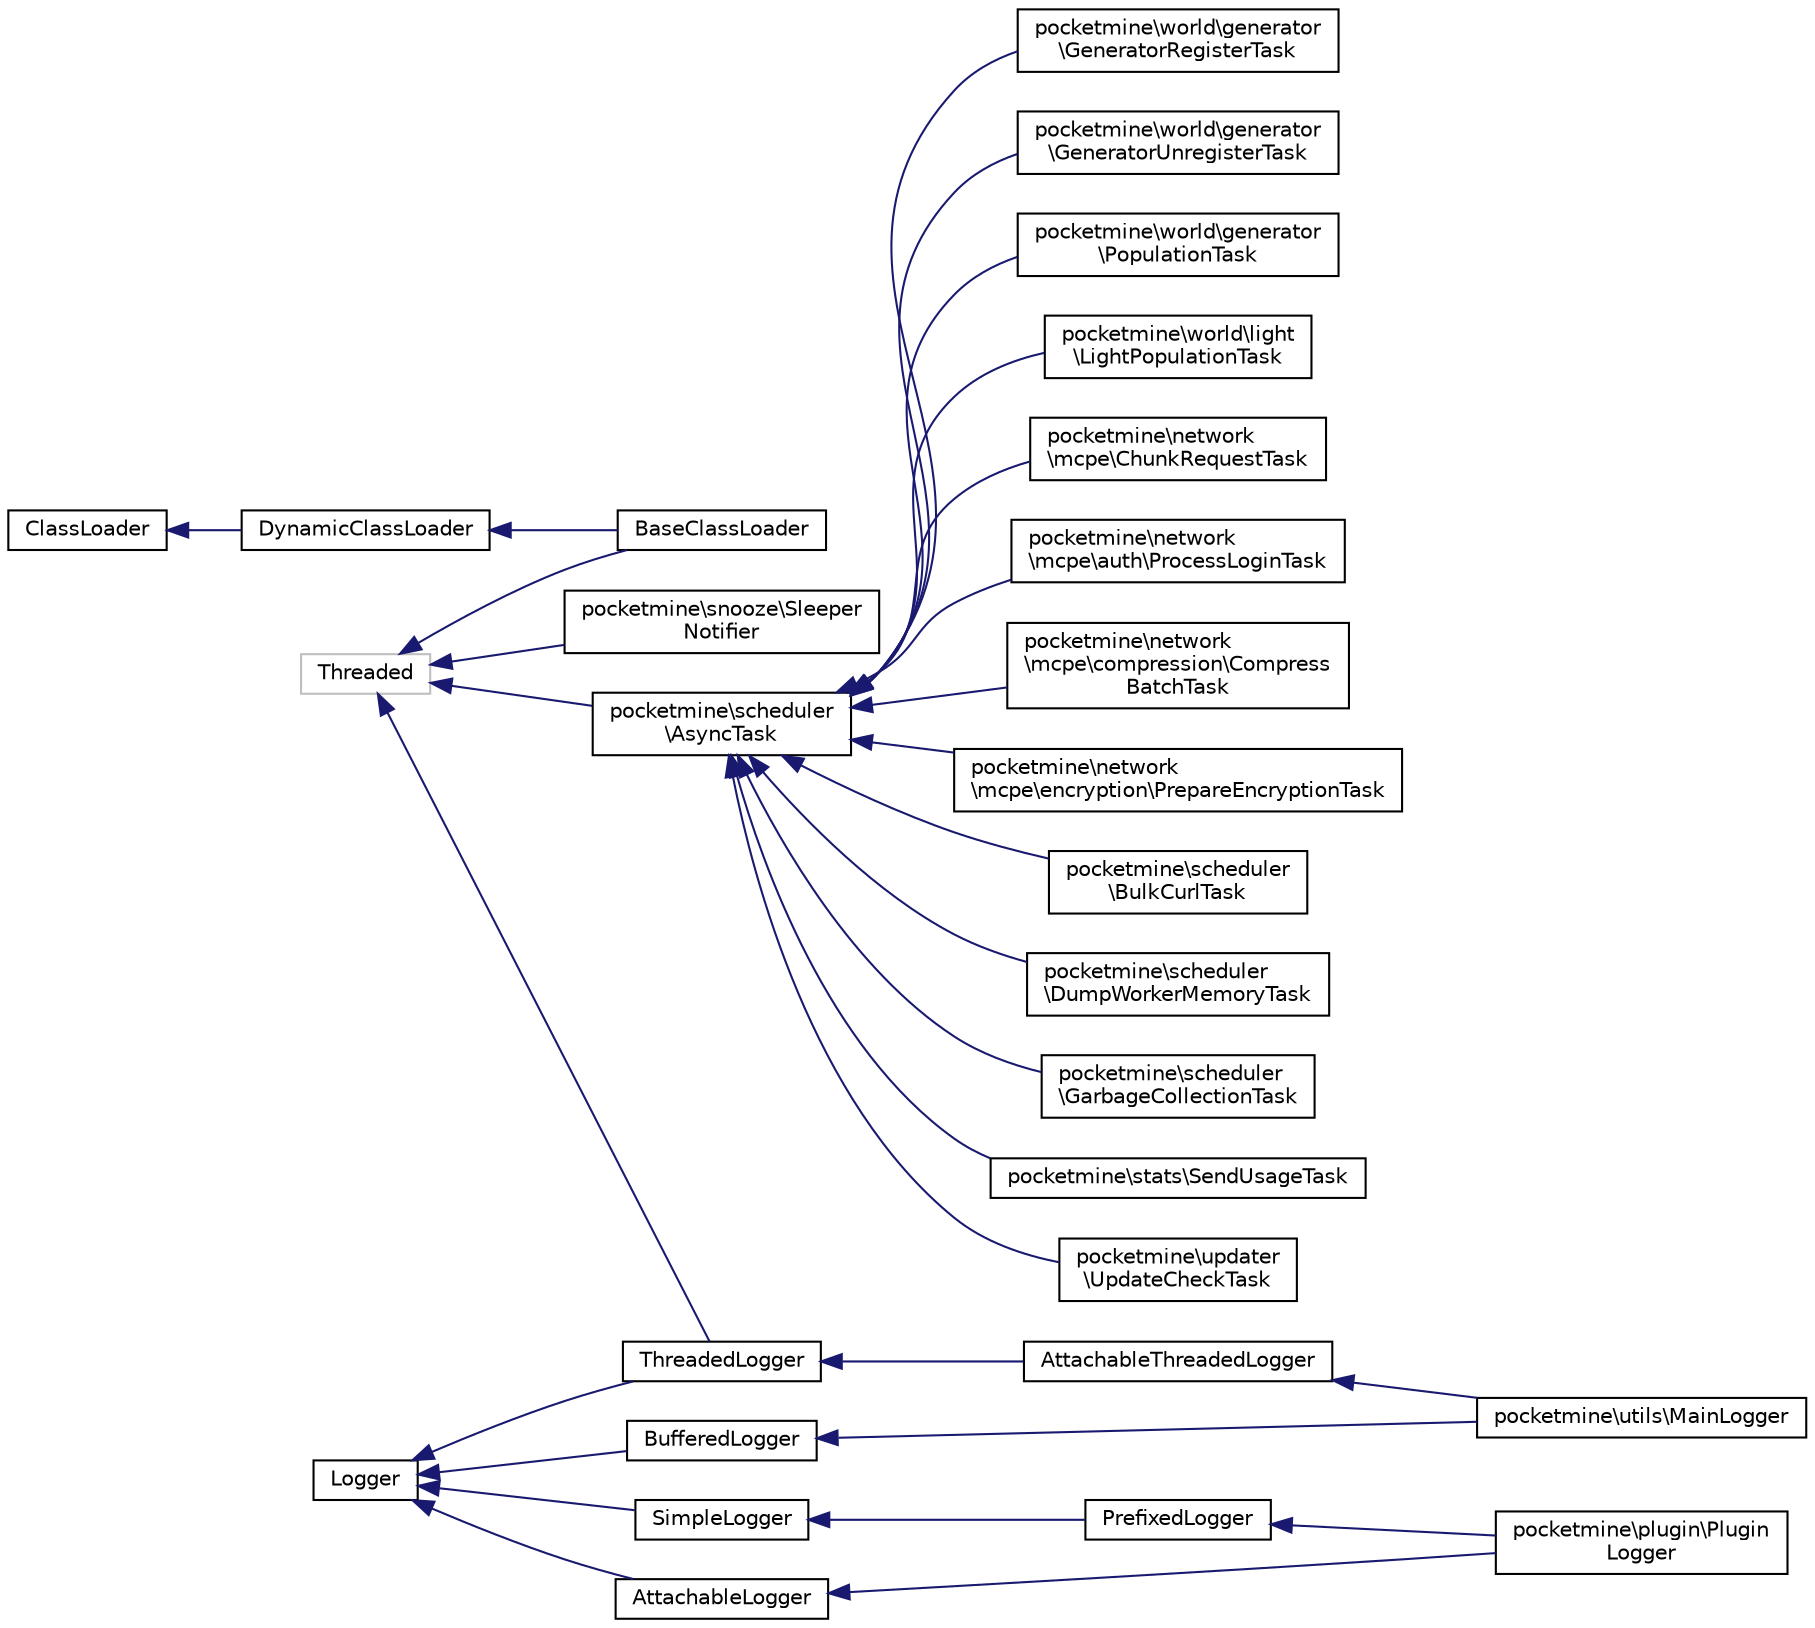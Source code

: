 digraph "Graphical Class Hierarchy"
{
 // INTERACTIVE_SVG=YES
 // LATEX_PDF_SIZE
  edge [fontname="Helvetica",fontsize="10",labelfontname="Helvetica",labelfontsize="10"];
  node [fontname="Helvetica",fontsize="10",shape=record];
  rankdir="LR";
  Node0 [label="ClassLoader",height=0.2,width=0.4,color="black", fillcolor="white", style="filled",URL="$dc/de7/interface_class_loader.html",tooltip=" "];
  Node0 -> Node1 [dir="back",color="midnightblue",fontsize="10",style="solid",fontname="Helvetica"];
  Node1 [label="DynamicClassLoader",height=0.2,width=0.4,color="black", fillcolor="white", style="filled",URL="$d1/d4f/interface_dynamic_class_loader.html",tooltip=" "];
  Node1 -> Node2 [dir="back",color="midnightblue",fontsize="10",style="solid",fontname="Helvetica"];
  Node2 [label="BaseClassLoader",height=0.2,width=0.4,color="black", fillcolor="white", style="filled",URL="$da/d17/class_base_class_loader.html",tooltip=" "];
  Node8 [label="Logger",height=0.2,width=0.4,color="black", fillcolor="white", style="filled",URL="$d4/d00/interface_logger.html",tooltip=" "];
  Node8 -> Node9 [dir="back",color="midnightblue",fontsize="10",style="solid",fontname="Helvetica"];
  Node9 [label="AttachableLogger",height=0.2,width=0.4,color="black", fillcolor="white", style="filled",URL="$d9/d4f/interface_attachable_logger.html",tooltip=" "];
  Node9 -> Node10 [dir="back",color="midnightblue",fontsize="10",style="solid",fontname="Helvetica"];
  Node10 [label="pocketmine\\plugin\\Plugin\lLogger",height=0.2,width=0.4,color="black", fillcolor="white", style="filled",URL="$de/dc8/classpocketmine_1_1plugin_1_1_plugin_logger.html",tooltip=" "];
  Node8 -> Node7 [dir="back",color="midnightblue",fontsize="10",style="solid",fontname="Helvetica"];
  Node7 [label="BufferedLogger",height=0.2,width=0.4,color="black", fillcolor="white", style="filled",URL="$d3/d4b/interface_buffered_logger.html",tooltip=" "];
  Node7 -> Node6 [dir="back",color="midnightblue",fontsize="10",style="solid",fontname="Helvetica"];
  Node6 [label="pocketmine\\utils\\MainLogger",height=0.2,width=0.4,color="black", fillcolor="white", style="filled",URL="$d9/d27/classpocketmine_1_1utils_1_1_main_logger.html",tooltip=" "];
  Node8 -> Node12 [dir="back",color="midnightblue",fontsize="10",style="solid",fontname="Helvetica"];
  Node12 [label="SimpleLogger",height=0.2,width=0.4,color="black", fillcolor="white", style="filled",URL="$d9/df4/class_simple_logger.html",tooltip=" "];
  Node12 -> Node11 [dir="back",color="midnightblue",fontsize="10",style="solid",fontname="Helvetica"];
  Node11 [label="PrefixedLogger",height=0.2,width=0.4,color="black", fillcolor="white", style="filled",URL="$d9/d00/class_prefixed_logger.html",tooltip=" "];
  Node11 -> Node10 [dir="back",color="midnightblue",fontsize="10",style="solid",fontname="Helvetica"];
  Node8 -> Node4 [dir="back",color="midnightblue",fontsize="10",style="solid",fontname="Helvetica"];
  Node4 [label="ThreadedLogger",height=0.2,width=0.4,color="black", fillcolor="white", style="filled",URL="$d0/d55/class_threaded_logger.html",tooltip=" "];
  Node4 -> Node5 [dir="back",color="midnightblue",fontsize="10",style="solid",fontname="Helvetica"];
  Node5 [label="AttachableThreadedLogger",height=0.2,width=0.4,color="black", fillcolor="white", style="filled",URL="$d3/db3/class_attachable_threaded_logger.html",tooltip=" "];
  Node5 -> Node6 [dir="back",color="midnightblue",fontsize="10",style="solid",fontname="Helvetica"];
  Node3 [label="Threaded",height=0.2,width=0.4,color="grey75", fillcolor="white", style="filled",tooltip=" "];
  Node3 -> Node2 [dir="back",color="midnightblue",fontsize="10",style="solid",fontname="Helvetica"];
  Node3 -> Node4 [dir="back",color="midnightblue",fontsize="10",style="solid",fontname="Helvetica"];
  Node3 -> Node13 [dir="back",color="midnightblue",fontsize="10",style="solid",fontname="Helvetica"];
  Node13 [label="pocketmine\\scheduler\l\\AsyncTask",height=0.2,width=0.4,color="black", fillcolor="white", style="filled",URL="$df/dfa/classpocketmine_1_1scheduler_1_1_async_task.html",tooltip=" "];
  Node13 -> Node14 [dir="back",color="midnightblue",fontsize="10",style="solid",fontname="Helvetica"];
  Node14 [label="pocketmine\\network\l\\mcpe\\ChunkRequestTask",height=0.2,width=0.4,color="black", fillcolor="white", style="filled",URL="$d2/d46/classpocketmine_1_1network_1_1mcpe_1_1_chunk_request_task.html",tooltip=" "];
  Node13 -> Node15 [dir="back",color="midnightblue",fontsize="10",style="solid",fontname="Helvetica"];
  Node15 [label="pocketmine\\network\l\\mcpe\\auth\\ProcessLoginTask",height=0.2,width=0.4,color="black", fillcolor="white", style="filled",URL="$df/df7/classpocketmine_1_1network_1_1mcpe_1_1auth_1_1_process_login_task.html",tooltip=" "];
  Node13 -> Node16 [dir="back",color="midnightblue",fontsize="10",style="solid",fontname="Helvetica"];
  Node16 [label="pocketmine\\network\l\\mcpe\\compression\\Compress\lBatchTask",height=0.2,width=0.4,color="black", fillcolor="white", style="filled",URL="$d6/dda/classpocketmine_1_1network_1_1mcpe_1_1compression_1_1_compress_batch_task.html",tooltip=" "];
  Node13 -> Node17 [dir="back",color="midnightblue",fontsize="10",style="solid",fontname="Helvetica"];
  Node17 [label="pocketmine\\network\l\\mcpe\\encryption\\PrepareEncryptionTask",height=0.2,width=0.4,color="black", fillcolor="white", style="filled",URL="$d7/d18/classpocketmine_1_1network_1_1mcpe_1_1encryption_1_1_prepare_encryption_task.html",tooltip=" "];
  Node13 -> Node18 [dir="back",color="midnightblue",fontsize="10",style="solid",fontname="Helvetica"];
  Node18 [label="pocketmine\\scheduler\l\\BulkCurlTask",height=0.2,width=0.4,color="black", fillcolor="white", style="filled",URL="$df/d18/classpocketmine_1_1scheduler_1_1_bulk_curl_task.html",tooltip=" "];
  Node13 -> Node19 [dir="back",color="midnightblue",fontsize="10",style="solid",fontname="Helvetica"];
  Node19 [label="pocketmine\\scheduler\l\\DumpWorkerMemoryTask",height=0.2,width=0.4,color="black", fillcolor="white", style="filled",URL="$d7/d53/classpocketmine_1_1scheduler_1_1_dump_worker_memory_task.html",tooltip=" "];
  Node13 -> Node20 [dir="back",color="midnightblue",fontsize="10",style="solid",fontname="Helvetica"];
  Node20 [label="pocketmine\\scheduler\l\\GarbageCollectionTask",height=0.2,width=0.4,color="black", fillcolor="white", style="filled",URL="$d9/dae/classpocketmine_1_1scheduler_1_1_garbage_collection_task.html",tooltip=" "];
  Node13 -> Node21 [dir="back",color="midnightblue",fontsize="10",style="solid",fontname="Helvetica"];
  Node21 [label="pocketmine\\stats\\SendUsageTask",height=0.2,width=0.4,color="black", fillcolor="white", style="filled",URL="$df/d2c/classpocketmine_1_1stats_1_1_send_usage_task.html",tooltip=" "];
  Node13 -> Node22 [dir="back",color="midnightblue",fontsize="10",style="solid",fontname="Helvetica"];
  Node22 [label="pocketmine\\updater\l\\UpdateCheckTask",height=0.2,width=0.4,color="black", fillcolor="white", style="filled",URL="$d7/d6f/classpocketmine_1_1updater_1_1_update_check_task.html",tooltip=" "];
  Node13 -> Node23 [dir="back",color="midnightblue",fontsize="10",style="solid",fontname="Helvetica"];
  Node23 [label="pocketmine\\world\\generator\l\\GeneratorRegisterTask",height=0.2,width=0.4,color="black", fillcolor="white", style="filled",URL="$d2/d88/classpocketmine_1_1world_1_1generator_1_1_generator_register_task.html",tooltip=" "];
  Node13 -> Node24 [dir="back",color="midnightblue",fontsize="10",style="solid",fontname="Helvetica"];
  Node24 [label="pocketmine\\world\\generator\l\\GeneratorUnregisterTask",height=0.2,width=0.4,color="black", fillcolor="white", style="filled",URL="$d0/dac/classpocketmine_1_1world_1_1generator_1_1_generator_unregister_task.html",tooltip=" "];
  Node13 -> Node25 [dir="back",color="midnightblue",fontsize="10",style="solid",fontname="Helvetica"];
  Node25 [label="pocketmine\\world\\generator\l\\PopulationTask",height=0.2,width=0.4,color="black", fillcolor="white", style="filled",URL="$d9/d4a/classpocketmine_1_1world_1_1generator_1_1_population_task.html",tooltip=" "];
  Node13 -> Node26 [dir="back",color="midnightblue",fontsize="10",style="solid",fontname="Helvetica"];
  Node26 [label="pocketmine\\world\\light\l\\LightPopulationTask",height=0.2,width=0.4,color="black", fillcolor="white", style="filled",URL="$d9/d7c/classpocketmine_1_1world_1_1light_1_1_light_population_task.html",tooltip=" "];
  Node3 -> Node27 [dir="back",color="midnightblue",fontsize="10",style="solid",fontname="Helvetica"];
  Node27 [label="pocketmine\\snooze\\Sleeper\lNotifier",height=0.2,width=0.4,color="black", fillcolor="white", style="filled",URL="$d2/d16/classpocketmine_1_1snooze_1_1_sleeper_notifier.html",tooltip=" "];
}
